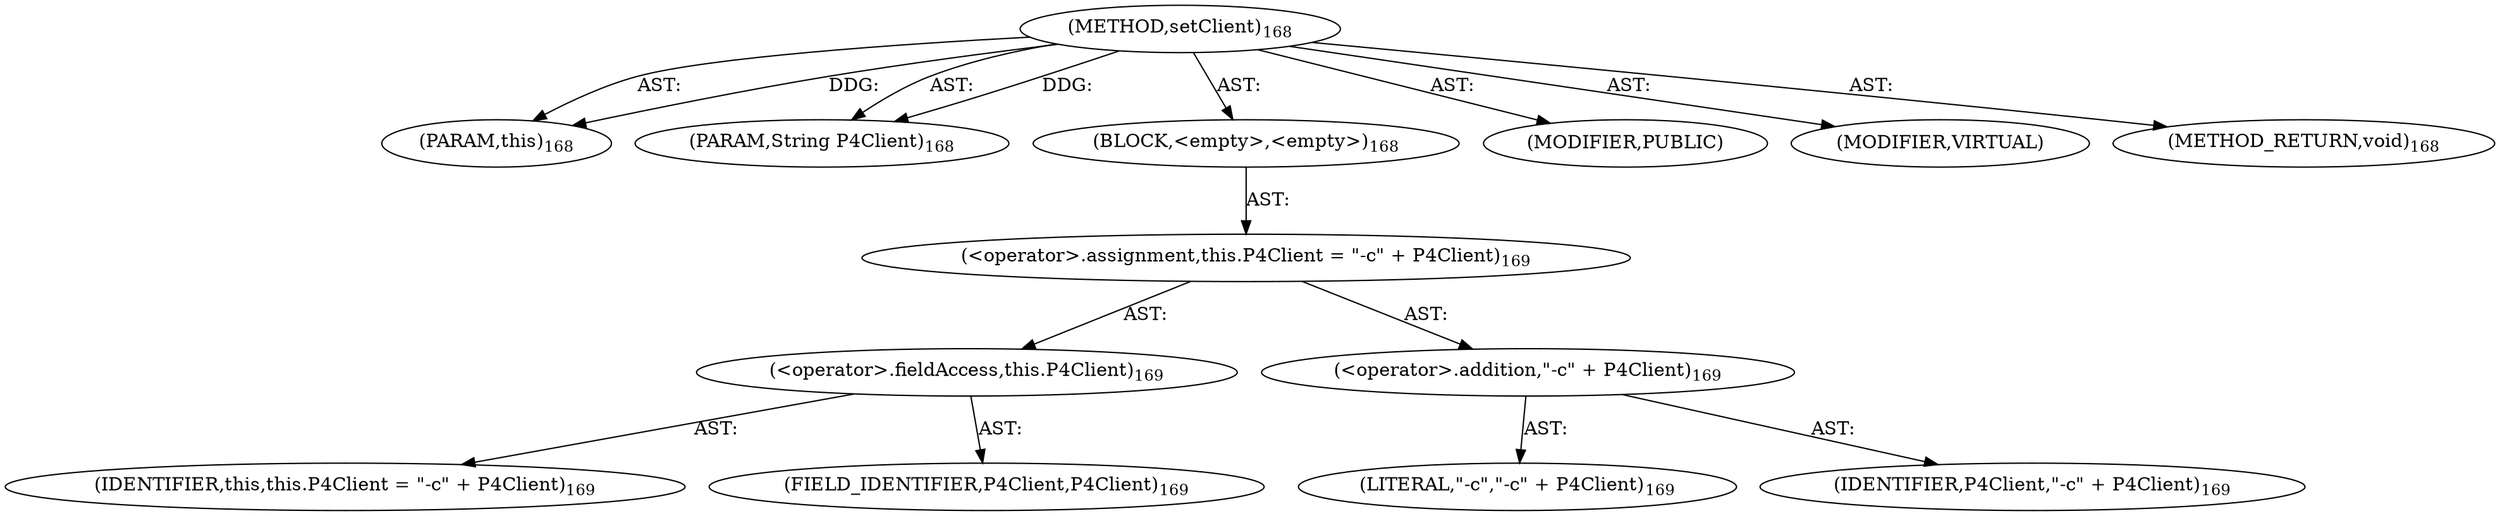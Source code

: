 digraph "setClient" {  
"111669149701" [label = <(METHOD,setClient)<SUB>168</SUB>> ]
"115964116995" [label = <(PARAM,this)<SUB>168</SUB>> ]
"115964117008" [label = <(PARAM,String P4Client)<SUB>168</SUB>> ]
"25769803781" [label = <(BLOCK,&lt;empty&gt;,&lt;empty&gt;)<SUB>168</SUB>> ]
"30064771081" [label = <(&lt;operator&gt;.assignment,this.P4Client = &quot;-c&quot; + P4Client)<SUB>169</SUB>> ]
"30064771082" [label = <(&lt;operator&gt;.fieldAccess,this.P4Client)<SUB>169</SUB>> ]
"68719476739" [label = <(IDENTIFIER,this,this.P4Client = &quot;-c&quot; + P4Client)<SUB>169</SUB>> ]
"55834574853" [label = <(FIELD_IDENTIFIER,P4Client,P4Client)<SUB>169</SUB>> ]
"30064771083" [label = <(&lt;operator&gt;.addition,&quot;-c&quot; + P4Client)<SUB>169</SUB>> ]
"90194313217" [label = <(LITERAL,&quot;-c&quot;,&quot;-c&quot; + P4Client)<SUB>169</SUB>> ]
"68719476761" [label = <(IDENTIFIER,P4Client,&quot;-c&quot; + P4Client)<SUB>169</SUB>> ]
"133143986197" [label = <(MODIFIER,PUBLIC)> ]
"133143986198" [label = <(MODIFIER,VIRTUAL)> ]
"128849018885" [label = <(METHOD_RETURN,void)<SUB>168</SUB>> ]
  "111669149701" -> "115964116995"  [ label = "AST: "] 
  "111669149701" -> "115964117008"  [ label = "AST: "] 
  "111669149701" -> "25769803781"  [ label = "AST: "] 
  "111669149701" -> "133143986197"  [ label = "AST: "] 
  "111669149701" -> "133143986198"  [ label = "AST: "] 
  "111669149701" -> "128849018885"  [ label = "AST: "] 
  "25769803781" -> "30064771081"  [ label = "AST: "] 
  "30064771081" -> "30064771082"  [ label = "AST: "] 
  "30064771081" -> "30064771083"  [ label = "AST: "] 
  "30064771082" -> "68719476739"  [ label = "AST: "] 
  "30064771082" -> "55834574853"  [ label = "AST: "] 
  "30064771083" -> "90194313217"  [ label = "AST: "] 
  "30064771083" -> "68719476761"  [ label = "AST: "] 
  "111669149701" -> "115964116995"  [ label = "DDG: "] 
  "111669149701" -> "115964117008"  [ label = "DDG: "] 
}
